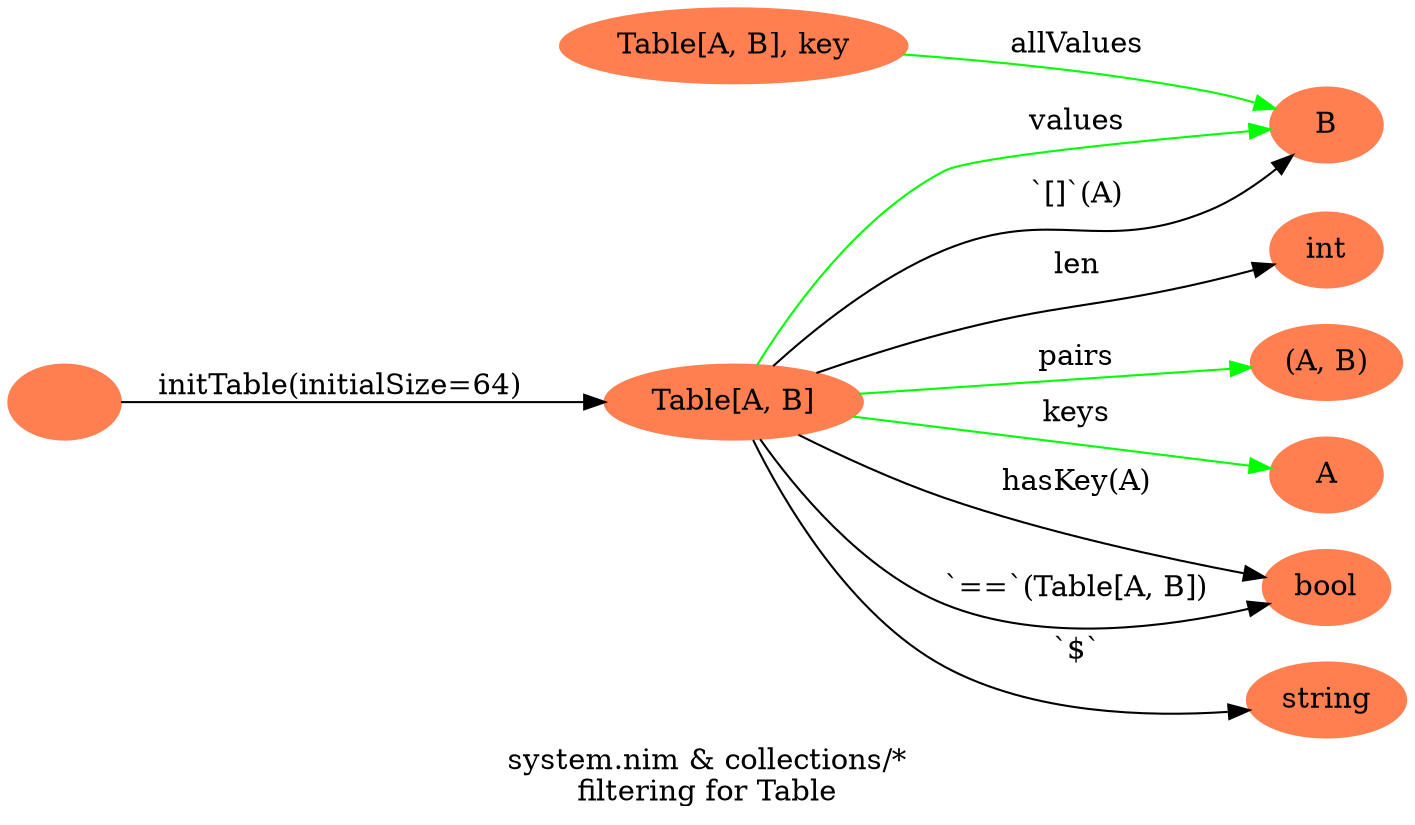 digraph {
graph [
label = "system.nim & collections/*
filtering for Table";
rankdir=LR;
];
node[color=coral, style=filled, label="Table[A, B]" ] N0;
node[color=coral, style=filled, label="int" ] N1;
N0 -> N1 [color="", label="len" ];
node[color=coral, style=filled, label="(A, B)" ] N2;
N0 -> N2 [color="green", label="pairs" ];
node[color=coral, style=filled, label="A" ] N3;
N0 -> N3 [color="green", label="keys" ];
node[color=coral, style=filled, label="B" ] N4;
N0 -> N4 [color="green", label="values" ];
N0 -> N4 [color="", label="`[]`(A)" ];
node[color=coral, style=filled, label="Table[A, B], key" ] N5;
N5 -> N4 [color="green", label="allValues" ];
node[color=coral, style=filled, label="bool" ] N6;
N0 -> N6 [color="", label="hasKey(A)" ];
node[color=coral, style=filled, label="" ] N7;
N7 -> N0 [color="", label="initTable(initialSize=64)" ];
node[color=coral, style=filled, label="string" ] N8;
N0 -> N8 [color="", label="`$`" ];
N0 -> N6 [color="", label="`==`(Table[A, B])" ];
}
